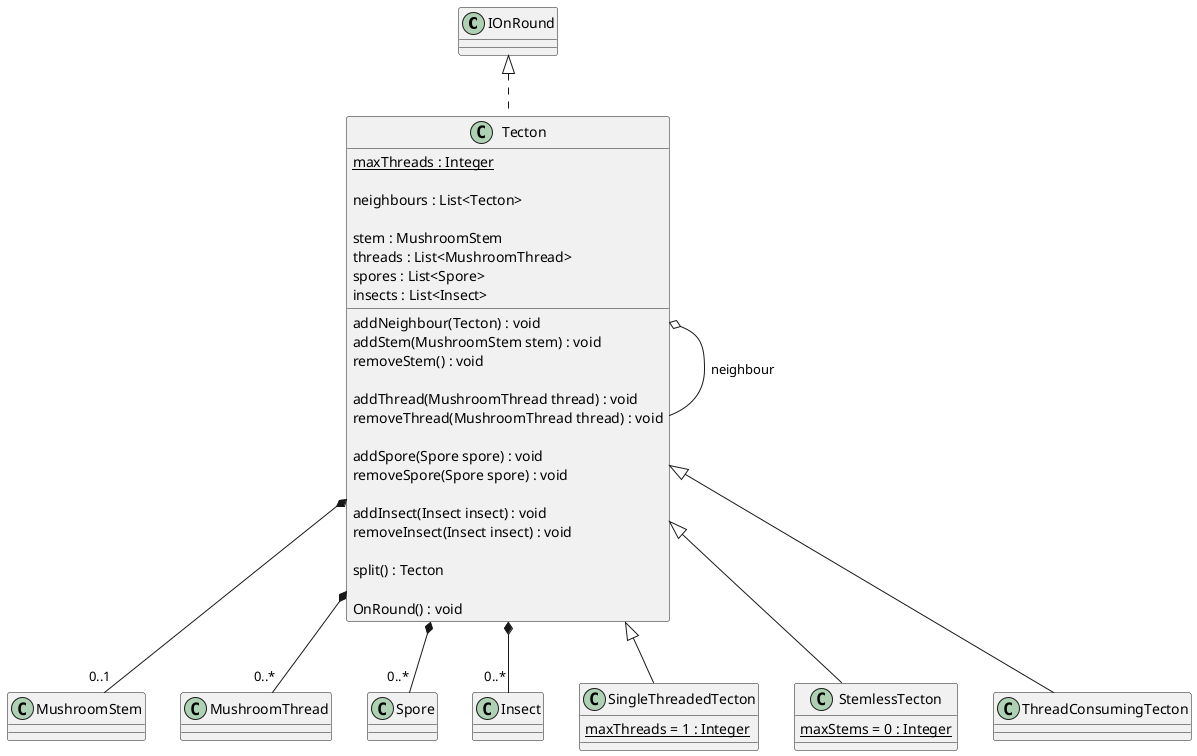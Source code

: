 @startuml tecton
  IOnRound <|.. Tecton 
  Tecton  o-- Tecton : neighbour
  'Tecton *-- "0..*" Entity
  class Tecton {
    {static} maxThreads : Integer
    
    neighbours : List<Tecton>

    stem : MushroomStem
    threads : List<MushroomThread>
    spores : List<Spore>
    insects : List<Insect>  

    addNeighbour(Tecton) : void
    addStem(MushroomStem stem) : void
    removeStem() : void

    addThread(MushroomThread thread) : void
    removeThread(MushroomThread thread) : void

    addSpore(Spore spore) : void
    removeSpore(Spore spore) : void

    addInsect(Insect insect) : void
    removeInsect(Insect insect) : void

    split() : Tecton

    OnRound() : void
  }

  Tecton *-- "0..1" MushroomStem 
  Tecton *-- "0..*" MushroomThread
  
  Tecton *-- "0..*" Spore
  Tecton *-- "0..*" Insect
  'SingleThreadedTecton *-- "0..1" MushroomStem
  'SingleThreadedTecton "2" *-- "0..1" MushroomThread
  Tecton <|-- SingleThreadedTecton
  class SingleThreadedTecton {
    {static} maxThreads = 1 : Integer
  }


  'BodylessTecton "2" *-- "0..*" MushroomThread
  Tecton <|-- StemlessTecton
  class StemlessTecton {
    {static} maxStems = 0 : Integer
  }

  ' ThreadConsumingTecton *-- "0..1" MushroomStem
  'ThreadConsumingTecton "2" *-- "0..*" MushroomThread
  Tecton <|-- ThreadConsumingTecton
  class ThreadConsumingTecton {
  }
@enduml